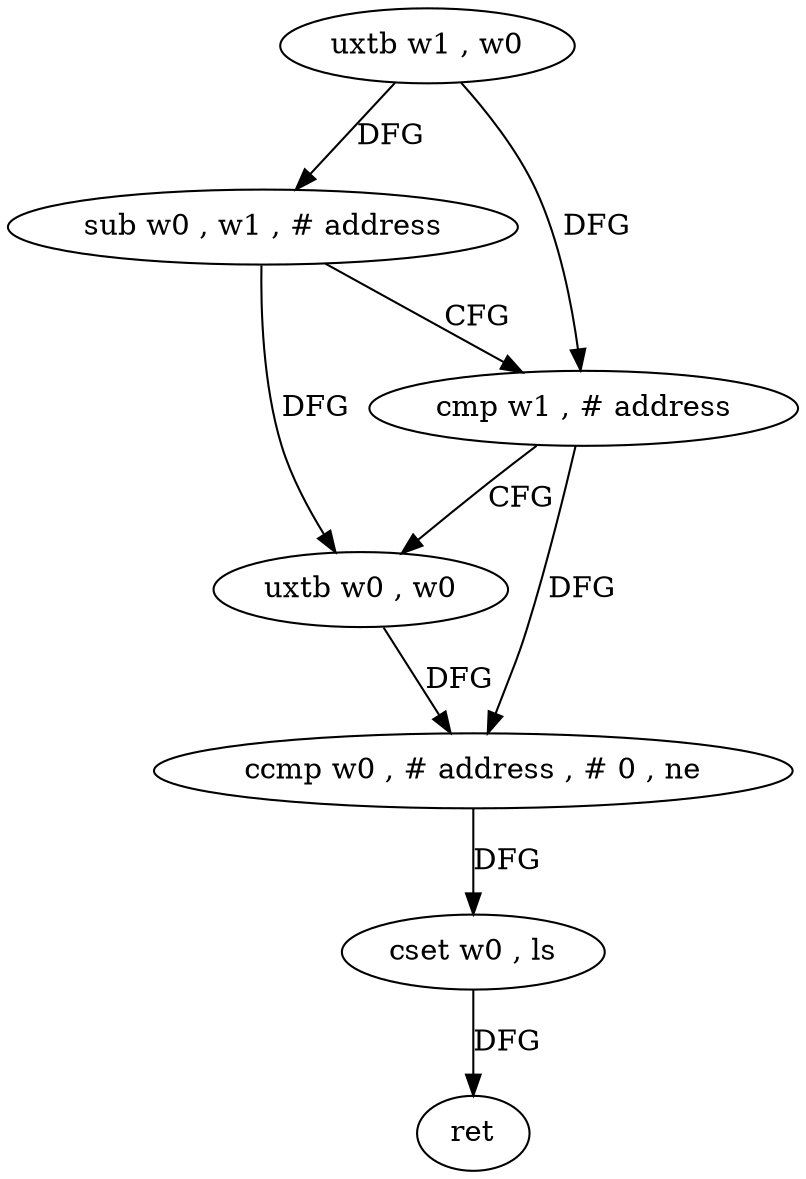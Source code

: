 digraph "func" {
"82456" [label = "uxtb w1 , w0" ]
"82460" [label = "sub w0 , w1 , # address" ]
"82464" [label = "cmp w1 , # address" ]
"82468" [label = "uxtb w0 , w0" ]
"82472" [label = "ccmp w0 , # address , # 0 , ne" ]
"82476" [label = "cset w0 , ls" ]
"82480" [label = "ret" ]
"82456" -> "82460" [ label = "DFG" ]
"82456" -> "82464" [ label = "DFG" ]
"82460" -> "82464" [ label = "CFG" ]
"82460" -> "82468" [ label = "DFG" ]
"82464" -> "82468" [ label = "CFG" ]
"82464" -> "82472" [ label = "DFG" ]
"82468" -> "82472" [ label = "DFG" ]
"82472" -> "82476" [ label = "DFG" ]
"82476" -> "82480" [ label = "DFG" ]
}
